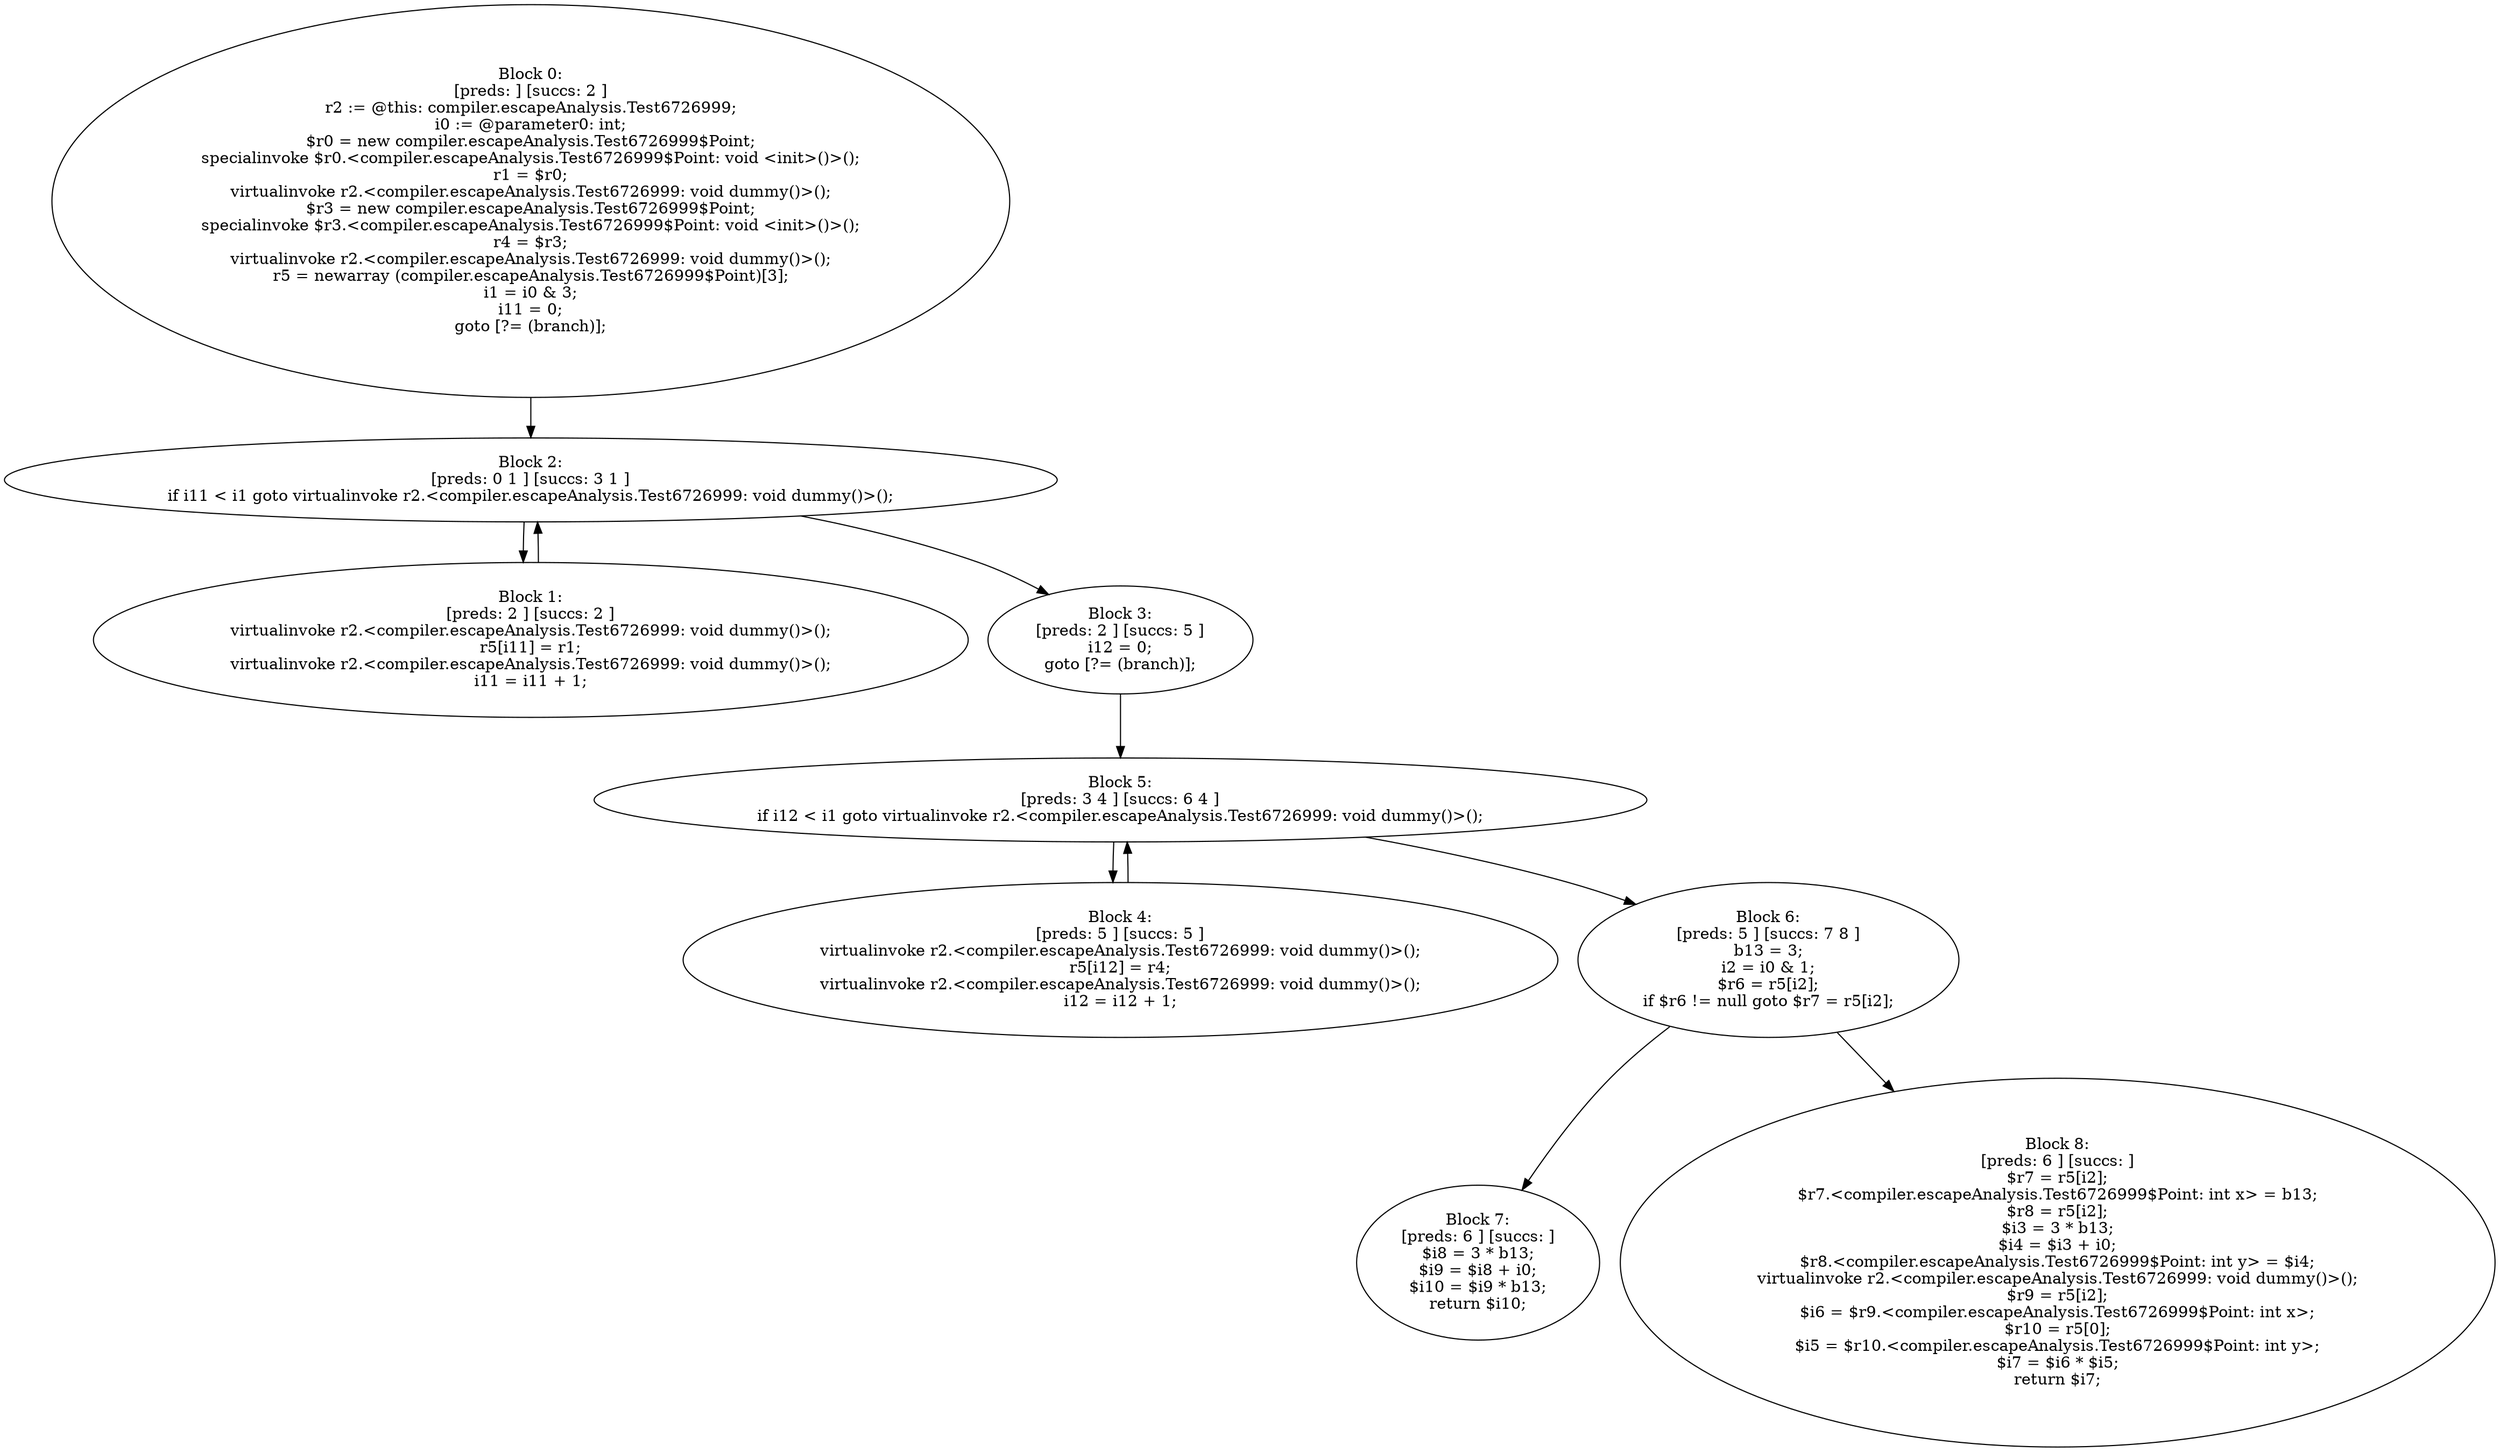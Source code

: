 digraph "unitGraph" {
    "Block 0:
[preds: ] [succs: 2 ]
r2 := @this: compiler.escapeAnalysis.Test6726999;
i0 := @parameter0: int;
$r0 = new compiler.escapeAnalysis.Test6726999$Point;
specialinvoke $r0.<compiler.escapeAnalysis.Test6726999$Point: void <init>()>();
r1 = $r0;
virtualinvoke r2.<compiler.escapeAnalysis.Test6726999: void dummy()>();
$r3 = new compiler.escapeAnalysis.Test6726999$Point;
specialinvoke $r3.<compiler.escapeAnalysis.Test6726999$Point: void <init>()>();
r4 = $r3;
virtualinvoke r2.<compiler.escapeAnalysis.Test6726999: void dummy()>();
r5 = newarray (compiler.escapeAnalysis.Test6726999$Point)[3];
i1 = i0 & 3;
i11 = 0;
goto [?= (branch)];
"
    "Block 1:
[preds: 2 ] [succs: 2 ]
virtualinvoke r2.<compiler.escapeAnalysis.Test6726999: void dummy()>();
r5[i11] = r1;
virtualinvoke r2.<compiler.escapeAnalysis.Test6726999: void dummy()>();
i11 = i11 + 1;
"
    "Block 2:
[preds: 0 1 ] [succs: 3 1 ]
if i11 < i1 goto virtualinvoke r2.<compiler.escapeAnalysis.Test6726999: void dummy()>();
"
    "Block 3:
[preds: 2 ] [succs: 5 ]
i12 = 0;
goto [?= (branch)];
"
    "Block 4:
[preds: 5 ] [succs: 5 ]
virtualinvoke r2.<compiler.escapeAnalysis.Test6726999: void dummy()>();
r5[i12] = r4;
virtualinvoke r2.<compiler.escapeAnalysis.Test6726999: void dummy()>();
i12 = i12 + 1;
"
    "Block 5:
[preds: 3 4 ] [succs: 6 4 ]
if i12 < i1 goto virtualinvoke r2.<compiler.escapeAnalysis.Test6726999: void dummy()>();
"
    "Block 6:
[preds: 5 ] [succs: 7 8 ]
b13 = 3;
i2 = i0 & 1;
$r6 = r5[i2];
if $r6 != null goto $r7 = r5[i2];
"
    "Block 7:
[preds: 6 ] [succs: ]
$i8 = 3 * b13;
$i9 = $i8 + i0;
$i10 = $i9 * b13;
return $i10;
"
    "Block 8:
[preds: 6 ] [succs: ]
$r7 = r5[i2];
$r7.<compiler.escapeAnalysis.Test6726999$Point: int x> = b13;
$r8 = r5[i2];
$i3 = 3 * b13;
$i4 = $i3 + i0;
$r8.<compiler.escapeAnalysis.Test6726999$Point: int y> = $i4;
virtualinvoke r2.<compiler.escapeAnalysis.Test6726999: void dummy()>();
$r9 = r5[i2];
$i6 = $r9.<compiler.escapeAnalysis.Test6726999$Point: int x>;
$r10 = r5[0];
$i5 = $r10.<compiler.escapeAnalysis.Test6726999$Point: int y>;
$i7 = $i6 * $i5;
return $i7;
"
    "Block 0:
[preds: ] [succs: 2 ]
r2 := @this: compiler.escapeAnalysis.Test6726999;
i0 := @parameter0: int;
$r0 = new compiler.escapeAnalysis.Test6726999$Point;
specialinvoke $r0.<compiler.escapeAnalysis.Test6726999$Point: void <init>()>();
r1 = $r0;
virtualinvoke r2.<compiler.escapeAnalysis.Test6726999: void dummy()>();
$r3 = new compiler.escapeAnalysis.Test6726999$Point;
specialinvoke $r3.<compiler.escapeAnalysis.Test6726999$Point: void <init>()>();
r4 = $r3;
virtualinvoke r2.<compiler.escapeAnalysis.Test6726999: void dummy()>();
r5 = newarray (compiler.escapeAnalysis.Test6726999$Point)[3];
i1 = i0 & 3;
i11 = 0;
goto [?= (branch)];
"->"Block 2:
[preds: 0 1 ] [succs: 3 1 ]
if i11 < i1 goto virtualinvoke r2.<compiler.escapeAnalysis.Test6726999: void dummy()>();
";
    "Block 1:
[preds: 2 ] [succs: 2 ]
virtualinvoke r2.<compiler.escapeAnalysis.Test6726999: void dummy()>();
r5[i11] = r1;
virtualinvoke r2.<compiler.escapeAnalysis.Test6726999: void dummy()>();
i11 = i11 + 1;
"->"Block 2:
[preds: 0 1 ] [succs: 3 1 ]
if i11 < i1 goto virtualinvoke r2.<compiler.escapeAnalysis.Test6726999: void dummy()>();
";
    "Block 2:
[preds: 0 1 ] [succs: 3 1 ]
if i11 < i1 goto virtualinvoke r2.<compiler.escapeAnalysis.Test6726999: void dummy()>();
"->"Block 3:
[preds: 2 ] [succs: 5 ]
i12 = 0;
goto [?= (branch)];
";
    "Block 2:
[preds: 0 1 ] [succs: 3 1 ]
if i11 < i1 goto virtualinvoke r2.<compiler.escapeAnalysis.Test6726999: void dummy()>();
"->"Block 1:
[preds: 2 ] [succs: 2 ]
virtualinvoke r2.<compiler.escapeAnalysis.Test6726999: void dummy()>();
r5[i11] = r1;
virtualinvoke r2.<compiler.escapeAnalysis.Test6726999: void dummy()>();
i11 = i11 + 1;
";
    "Block 3:
[preds: 2 ] [succs: 5 ]
i12 = 0;
goto [?= (branch)];
"->"Block 5:
[preds: 3 4 ] [succs: 6 4 ]
if i12 < i1 goto virtualinvoke r2.<compiler.escapeAnalysis.Test6726999: void dummy()>();
";
    "Block 4:
[preds: 5 ] [succs: 5 ]
virtualinvoke r2.<compiler.escapeAnalysis.Test6726999: void dummy()>();
r5[i12] = r4;
virtualinvoke r2.<compiler.escapeAnalysis.Test6726999: void dummy()>();
i12 = i12 + 1;
"->"Block 5:
[preds: 3 4 ] [succs: 6 4 ]
if i12 < i1 goto virtualinvoke r2.<compiler.escapeAnalysis.Test6726999: void dummy()>();
";
    "Block 5:
[preds: 3 4 ] [succs: 6 4 ]
if i12 < i1 goto virtualinvoke r2.<compiler.escapeAnalysis.Test6726999: void dummy()>();
"->"Block 6:
[preds: 5 ] [succs: 7 8 ]
b13 = 3;
i2 = i0 & 1;
$r6 = r5[i2];
if $r6 != null goto $r7 = r5[i2];
";
    "Block 5:
[preds: 3 4 ] [succs: 6 4 ]
if i12 < i1 goto virtualinvoke r2.<compiler.escapeAnalysis.Test6726999: void dummy()>();
"->"Block 4:
[preds: 5 ] [succs: 5 ]
virtualinvoke r2.<compiler.escapeAnalysis.Test6726999: void dummy()>();
r5[i12] = r4;
virtualinvoke r2.<compiler.escapeAnalysis.Test6726999: void dummy()>();
i12 = i12 + 1;
";
    "Block 6:
[preds: 5 ] [succs: 7 8 ]
b13 = 3;
i2 = i0 & 1;
$r6 = r5[i2];
if $r6 != null goto $r7 = r5[i2];
"->"Block 7:
[preds: 6 ] [succs: ]
$i8 = 3 * b13;
$i9 = $i8 + i0;
$i10 = $i9 * b13;
return $i10;
";
    "Block 6:
[preds: 5 ] [succs: 7 8 ]
b13 = 3;
i2 = i0 & 1;
$r6 = r5[i2];
if $r6 != null goto $r7 = r5[i2];
"->"Block 8:
[preds: 6 ] [succs: ]
$r7 = r5[i2];
$r7.<compiler.escapeAnalysis.Test6726999$Point: int x> = b13;
$r8 = r5[i2];
$i3 = 3 * b13;
$i4 = $i3 + i0;
$r8.<compiler.escapeAnalysis.Test6726999$Point: int y> = $i4;
virtualinvoke r2.<compiler.escapeAnalysis.Test6726999: void dummy()>();
$r9 = r5[i2];
$i6 = $r9.<compiler.escapeAnalysis.Test6726999$Point: int x>;
$r10 = r5[0];
$i5 = $r10.<compiler.escapeAnalysis.Test6726999$Point: int y>;
$i7 = $i6 * $i5;
return $i7;
";
}
